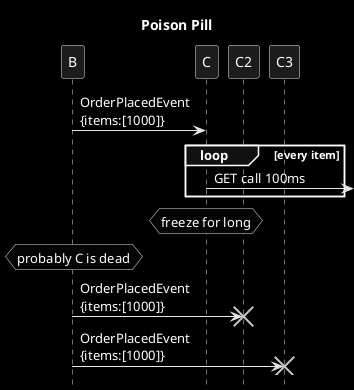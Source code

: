 @startuml
title Poison Pill
hide footbox
skinparam monochrome reverse

'hnote over B:
B->C:OrderPlacedEvent\n{items:[1000]}
loop every item
C->:GET call 100ms
end
hnote over C: freeze for long
hnote over B: probably C is dead
B->C2!!:OrderPlacedEvent\n{items:[1000]}
B->C3!!:OrderPlacedEvent\n{items:[1000]}

@enduml

